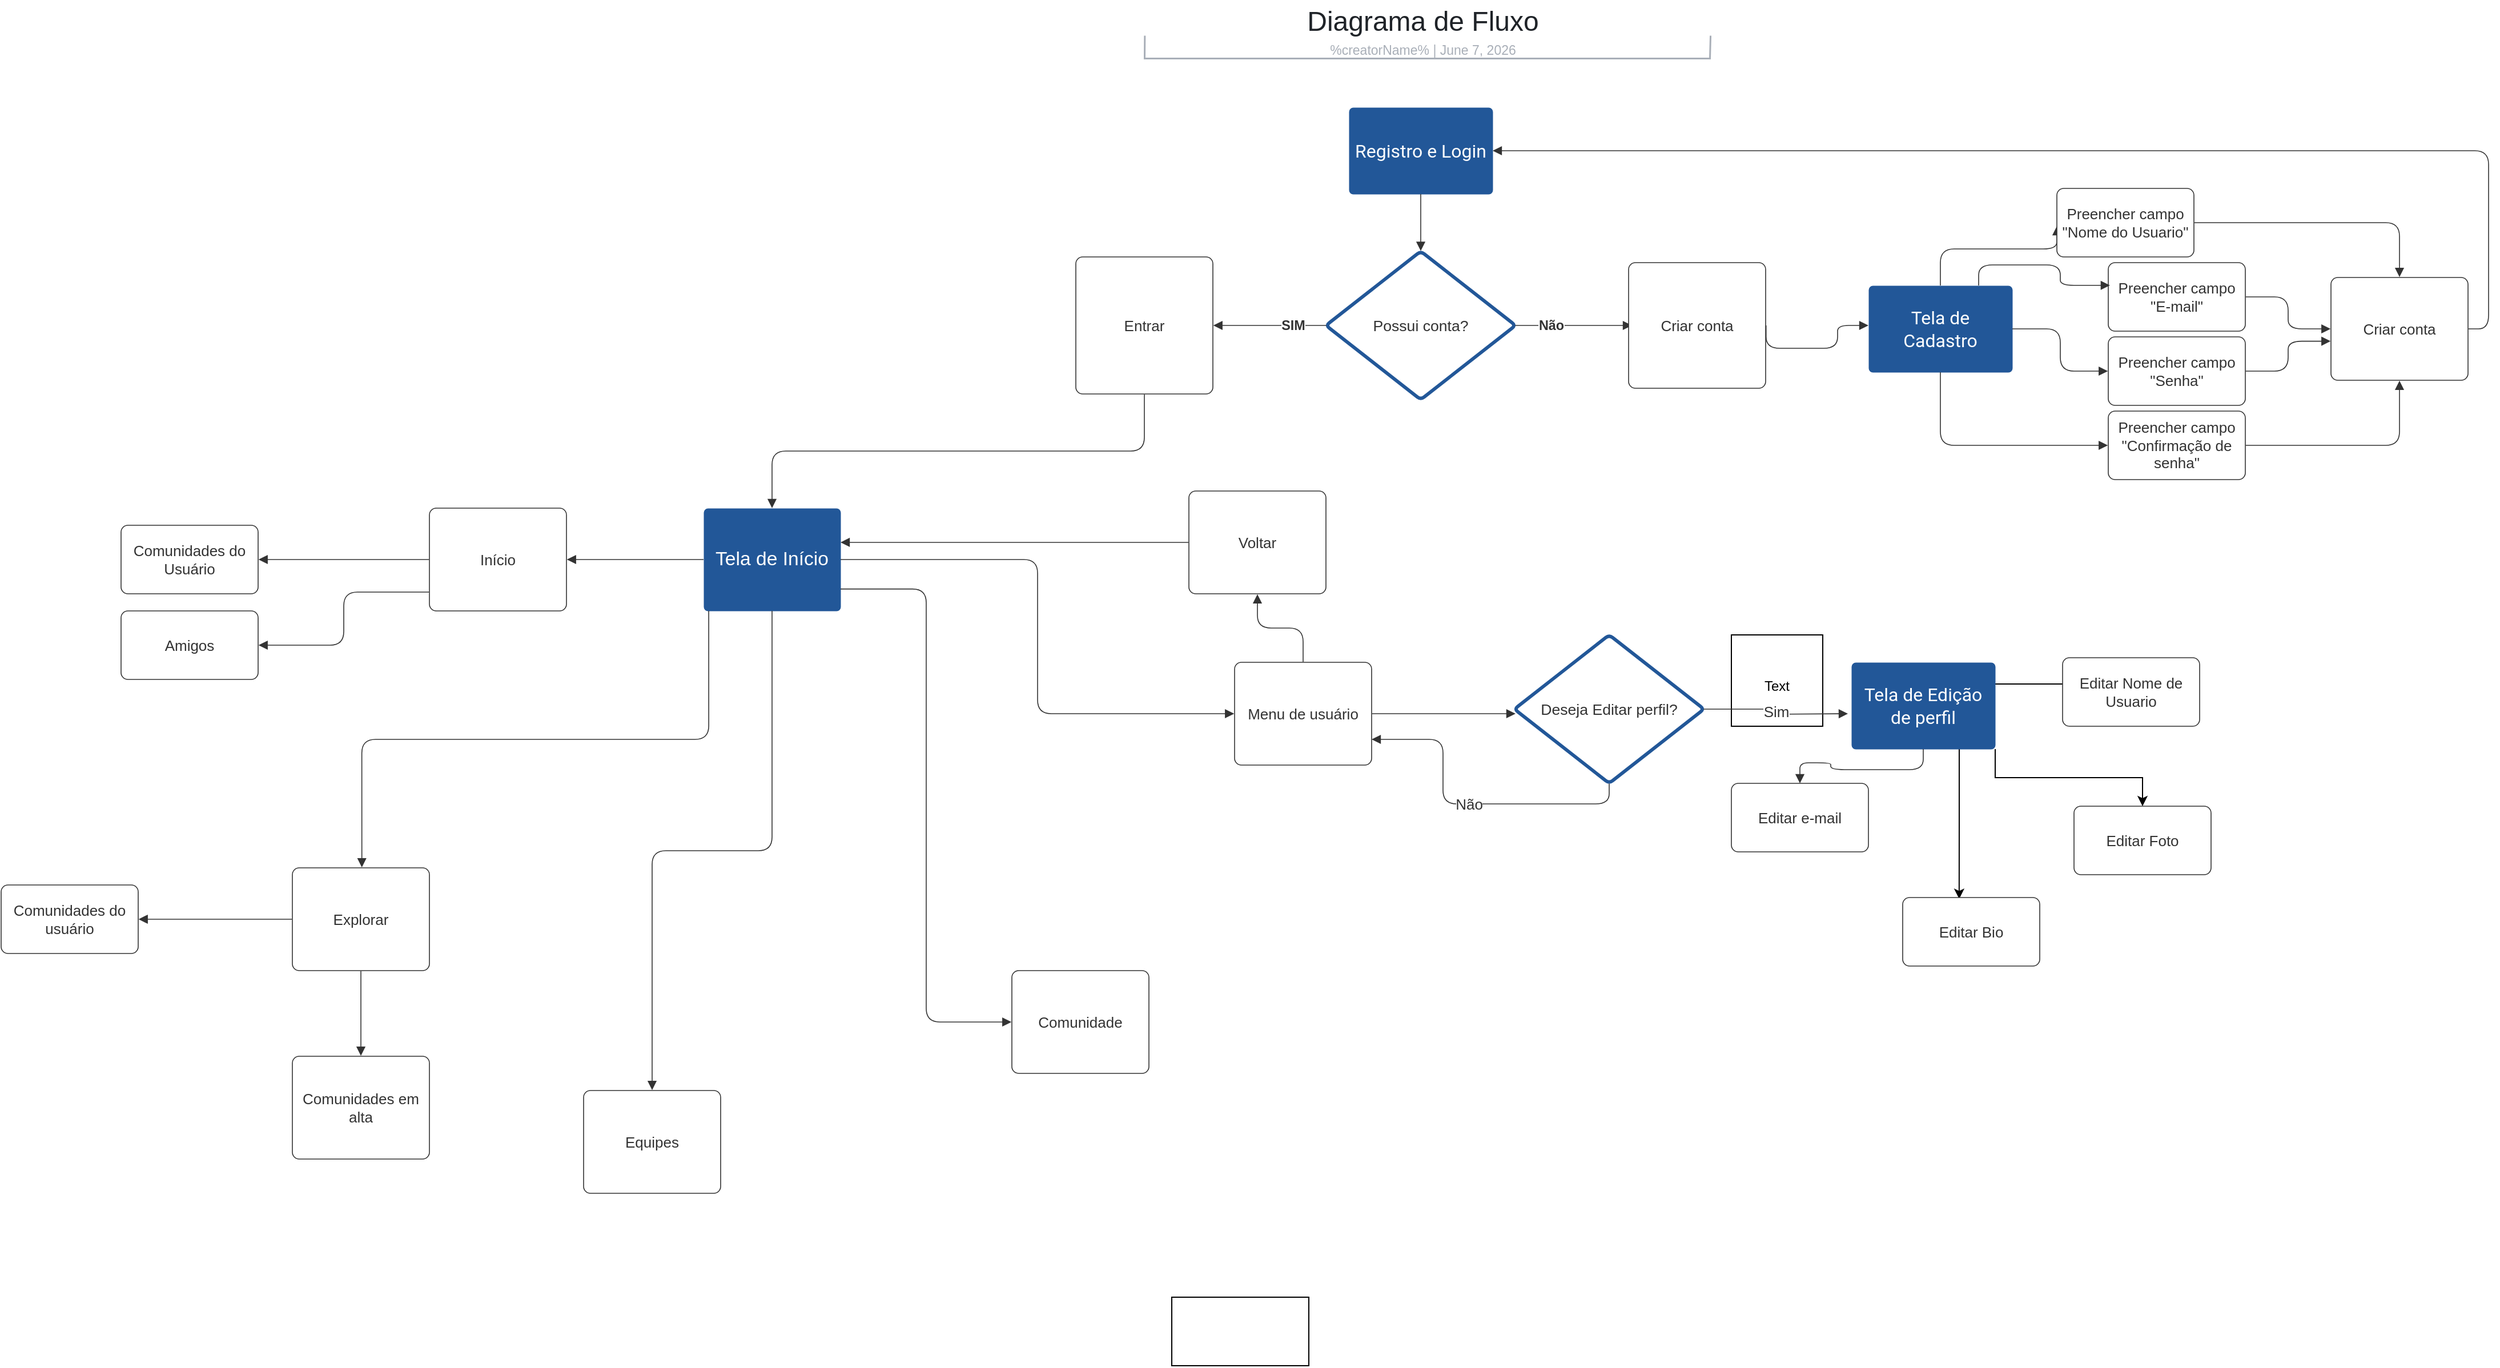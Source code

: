 <mxfile version="21.7.2" type="github">
  <diagram name="Page-1" id="c7558073-3199-34d8-9f00-42111426c3f3">
    <mxGraphModel dx="2137" dy="1840" grid="1" gridSize="10" guides="1" tooltips="1" connect="1" arrows="1" fold="1" page="1" pageScale="1" pageWidth="826" pageHeight="1169" background="none" math="0" shadow="0">
      <root>
        <mxCell id="0" />
        <mxCell id="1" parent="0" />
        <mxCell id="3Wjk-fDmCc6oDtQmEqUI-96" value="" style="rounded=0;whiteSpace=wrap;html=1;" vertex="1" parent="1">
          <mxGeometry x="350" y="370" width="120" height="60" as="geometry" />
        </mxCell>
        <mxCell id="3Wjk-fDmCc6oDtQmEqUI-230" value="Editar Foto" style="html=1;overflow=block;blockSpacing=1;whiteSpace=wrap;fontSize=13;fontColor=#333333;align=center;spacing=3.8;strokeColor=#333333;strokeOpacity=100;fillOpacity=100;rounded=1;absoluteArcSize=1;arcSize=12;fillColor=#ffffff;strokeWidth=0.8;lucidId=lhVsCsnP8iEd;" vertex="1" parent="1">
          <mxGeometry x="1140" y="-60" width="120" height="60" as="geometry" />
        </mxCell>
        <mxCell id="3Wjk-fDmCc6oDtQmEqUI-233" style="edgeStyle=orthogonalEdgeStyle;rounded=0;orthogonalLoop=1;jettySize=auto;html=1;exitX=1;exitY=1;exitDx=0;exitDy=0;" edge="1" parent="1" source="3Wjk-fDmCc6oDtQmEqUI-210" target="3Wjk-fDmCc6oDtQmEqUI-230">
          <mxGeometry relative="1" as="geometry" />
        </mxCell>
        <mxCell id="3Wjk-fDmCc6oDtQmEqUI-243" value="" style="whiteSpace=wrap;html=1;aspect=fixed;" vertex="1" parent="1">
          <mxGeometry x="840" y="-210" width="80" height="80" as="geometry" />
        </mxCell>
        <mxCell id="3Wjk-fDmCc6oDtQmEqUI-244" value="Text" style="text;html=1;strokeColor=none;fillColor=none;align=center;verticalAlign=middle;whiteSpace=wrap;rounded=0;" vertex="1" parent="1">
          <mxGeometry x="850" y="-180" width="60" height="30" as="geometry" />
        </mxCell>
        <mxCell id="3Wjk-fDmCc6oDtQmEqUI-164" parent="0" />
        <mxCell id="3Wjk-fDmCc6oDtQmEqUI-165" value="Registro e Login" style="html=1;overflow=block;blockSpacing=1;whiteSpace=wrap;fontSize=16;fontFamily=Roboto;fontColor=#ffffff;spacing=3.8;strokeOpacity=0;fillOpacity=100;rounded=1;absoluteArcSize=1;arcSize=7.5;fillColor=#225798;strokeWidth=1.5;lucidId=lhVskbUOv.jn;" vertex="1" parent="3Wjk-fDmCc6oDtQmEqUI-164">
          <mxGeometry x="505" y="-672" width="126" height="76" as="geometry" />
        </mxCell>
        <mxCell id="3Wjk-fDmCc6oDtQmEqUI-166" value="" style="html=1;jettySize=18;whiteSpace=wrap;fontSize=13;fontFamily=Helvetica;strokeColor=#333333;strokeOpacity=100;strokeWidth=0.8;rounded=1;arcSize=10;edgeStyle=orthogonalEdgeStyle;startArrow=none;endArrow=block;endFill=1;exitX=0.5;exitY=1;exitPerimeter=0;entryX=0.5;entryY=-0.002;entryPerimeter=0;lucidId=lhVszSRu.Gey;" edge="1" parent="3Wjk-fDmCc6oDtQmEqUI-164" source="3Wjk-fDmCc6oDtQmEqUI-165" target="3Wjk-fDmCc6oDtQmEqUI-167">
          <mxGeometry width="100" height="100" relative="1" as="geometry">
            <Array as="points" />
          </mxGeometry>
        </mxCell>
        <mxCell id="3Wjk-fDmCc6oDtQmEqUI-167" value="Possui conta?" style="html=1;overflow=block;blockSpacing=1;whiteSpace=wrap;rhombus;fontSize=13.3;fontFamily=Helvetica;fontColor=#333333;spacing=3.3;strokeColor=#225798;strokeOpacity=100;rounded=1;absoluteArcSize=1;arcSize=7.5;strokeWidth=3;lucidId=lhVs5sLIw-GN;" vertex="1" parent="3Wjk-fDmCc6oDtQmEqUI-164">
          <mxGeometry x="485" y="-546" width="166" height="130" as="geometry" />
        </mxCell>
        <mxCell id="3Wjk-fDmCc6oDtQmEqUI-168" value="" style="html=1;jettySize=18;whiteSpace=wrap;fontSize=11.7;fontFamily=Helvetica;fontColor=#333333;fontStyle=1;strokeColor=#333333;strokeOpacity=100;strokeWidth=0.8;rounded=1;arcSize=10;edgeStyle=orthogonalEdgeStyle;startArrow=none;endArrow=block;endFill=1;exitX=0.998;exitY=0.5;exitPerimeter=0;lucidId=lhVsqaOpAonb;" edge="1" parent="3Wjk-fDmCc6oDtQmEqUI-164" source="3Wjk-fDmCc6oDtQmEqUI-167">
          <mxGeometry width="100" height="100" relative="1" as="geometry">
            <Array as="points" />
            <mxPoint x="753" y="-481" as="targetPoint" />
          </mxGeometry>
        </mxCell>
        <mxCell id="3Wjk-fDmCc6oDtQmEqUI-169" value="Não" style="text;html=1;resizable=0;labelBackgroundColor=default;align=center;verticalAlign=middle;fontStyle=1;fontColor=#333333;fontSize=11.7;" vertex="1" parent="3Wjk-fDmCc6oDtQmEqUI-168">
          <mxGeometry x="-0.39" relative="1" as="geometry" />
        </mxCell>
        <mxCell id="3Wjk-fDmCc6oDtQmEqUI-170" value="" style="group;dropTarget=0;pointerEvents=0;" vertex="1" parent="3Wjk-fDmCc6oDtQmEqUI-164">
          <mxGeometry x="250" y="-765" width="640" height="45" as="geometry" />
        </mxCell>
        <mxCell id="3Wjk-fDmCc6oDtQmEqUI-171" value="Diagrama de Fluxo" style="points=[[0.119,0.967,0],[0.893,0.967,0]];html=1;overflow=block;blockSpacing=1;whiteSpace=wrap;fontSize=24;fontColor=#1f2328;spacing=3;strokeOpacity=0;fillOpacity=0;rounded=1;absoluteArcSize=1;arcSize=12;fillColor=#ffffff;strokeWidth=1.5;lucidId=lhVseHuxbpMi;" vertex="1" parent="3Wjk-fDmCc6oDtQmEqUI-170">
          <mxGeometry width="640" height="31" as="geometry" />
        </mxCell>
        <UserObject label="%creatorName%  |  %date{mmmm d, yyyy}%" placeholders="1" id="3Wjk-fDmCc6oDtQmEqUI-172">
          <mxCell style="html=1;overflow=block;blockSpacing=1;whiteSpace=wrap;fontSize=11.5;fontColor=#a9afb8;align=center;spacingLeft=7;spacingRight=7;spacingTop=2;spacing=3;strokeOpacity=0;fillOpacity=0;rounded=1;absoluteArcSize=1;arcSize=12;fillColor=#ffffff;strokeWidth=1.5;lucidId=lhVslIsHtGjw;" vertex="1" parent="3Wjk-fDmCc6oDtQmEqUI-170">
            <mxGeometry y="31" width="640" height="14" as="geometry" />
          </mxCell>
        </UserObject>
        <mxCell id="3Wjk-fDmCc6oDtQmEqUI-173" value="" style="html=1;jettySize=18;whiteSpace=wrap;fontSize=13;fontFamily=Helvetica;strokeColor=#a9afb8;strokeOpacity=100;strokeWidth=1.5;rounded=0;startArrow=none;endArrow=none;exitX=0.119;exitY=0.967;exitPerimeter=0;entryX=0.893;entryY=0.967;entryPerimeter=0;lucidId=lhVsgKftWeC9;" edge="1" parent="3Wjk-fDmCc6oDtQmEqUI-170" source="3Wjk-fDmCc6oDtQmEqUI-171" target="3Wjk-fDmCc6oDtQmEqUI-171">
          <mxGeometry width="100" height="100" relative="1" as="geometry">
            <Array as="points">
              <mxPoint x="76" y="50" generated="1" />
              <mxPoint x="571" y="50" generated="1" />
            </Array>
          </mxGeometry>
        </mxCell>
        <mxCell id="3Wjk-fDmCc6oDtQmEqUI-174" value="Criar conta" style="html=1;overflow=block;blockSpacing=1;whiteSpace=wrap;fontSize=13;fontColor=#333333;align=center;spacing=3.8;strokeColor=#333333;strokeOpacity=100;fillOpacity=100;rounded=1;absoluteArcSize=1;arcSize=12;fillColor=#ffffff;strokeWidth=0.8;lucidId=lhVsvjKZMEy-;" vertex="1" parent="3Wjk-fDmCc6oDtQmEqUI-164">
          <mxGeometry x="750" y="-536" width="120" height="110" as="geometry" />
        </mxCell>
        <mxCell id="3Wjk-fDmCc6oDtQmEqUI-175" value="" style="html=1;jettySize=18;whiteSpace=wrap;fontSize=11.7;fontFamily=Helvetica;fontColor=#333333;fontStyle=1;strokeColor=#333333;strokeOpacity=100;strokeWidth=0.8;rounded=1;arcSize=10;edgeStyle=orthogonalEdgeStyle;startArrow=none;endArrow=block;endFill=1;exitX=0.002;exitY=0.5;exitPerimeter=0;entryX=1.003;entryY=0.5;entryPerimeter=0;lucidId=lhVsF-__3fvB;" edge="1" parent="3Wjk-fDmCc6oDtQmEqUI-164" source="3Wjk-fDmCc6oDtQmEqUI-167" target="3Wjk-fDmCc6oDtQmEqUI-178">
          <mxGeometry width="100" height="100" relative="1" as="geometry">
            <Array as="points" />
          </mxGeometry>
        </mxCell>
        <mxCell id="3Wjk-fDmCc6oDtQmEqUI-176" value="SIM" style="text;html=1;resizable=0;labelBackgroundColor=default;align=center;verticalAlign=middle;fontStyle=1;fontColor=#333333;fontSize=11.7;" vertex="1" parent="3Wjk-fDmCc6oDtQmEqUI-175">
          <mxGeometry x="-0.39" relative="1" as="geometry" />
        </mxCell>
        <mxCell id="3Wjk-fDmCc6oDtQmEqUI-177" value="" style="html=1;jettySize=18;whiteSpace=wrap;fontSize=13;strokeColor=#333333;strokeOpacity=100;strokeWidth=0.8;rounded=1;arcSize=24;edgeStyle=orthogonalEdgeStyle;startArrow=none;endArrow=block;endFill=1;exitX=1.003;exitY=0.5;exitPerimeter=0;lucidId=lhVsKev2aLRu;" edge="1" parent="3Wjk-fDmCc6oDtQmEqUI-164" source="3Wjk-fDmCc6oDtQmEqUI-174">
          <mxGeometry width="100" height="100" relative="1" as="geometry">
            <Array as="points">
              <mxPoint x="933" y="-461" />
            </Array>
            <mxPoint x="960" y="-481" as="targetPoint" />
          </mxGeometry>
        </mxCell>
        <mxCell id="3Wjk-fDmCc6oDtQmEqUI-178" value="Entrar" style="html=1;overflow=block;blockSpacing=1;whiteSpace=wrap;fontSize=13;fontColor=#333333;align=center;spacing=3.8;strokeColor=#333333;strokeOpacity=100;fillOpacity=100;rounded=1;absoluteArcSize=1;arcSize=12;fillColor=#ffffff;strokeWidth=0.8;lucidId=lhVs7e0edb6b;" vertex="1" parent="3Wjk-fDmCc6oDtQmEqUI-164">
          <mxGeometry x="266" y="-541" width="120" height="120" as="geometry" />
        </mxCell>
        <mxCell id="3Wjk-fDmCc6oDtQmEqUI-179" value="Tela de Cadastro" style="html=1;overflow=block;blockSpacing=1;whiteSpace=wrap;fontSize=16;fontFamily=Roboto;fontColor=#ffffff;spacing=3.8;strokeOpacity=0;fillOpacity=100;rounded=1;absoluteArcSize=1;arcSize=7.5;fillColor=#225798;strokeWidth=1.5;lucidId=lhVsZ6cl~b5Y;" vertex="1" parent="3Wjk-fDmCc6oDtQmEqUI-164">
          <mxGeometry x="960" y="-516" width="126" height="76" as="geometry" />
        </mxCell>
        <mxCell id="3Wjk-fDmCc6oDtQmEqUI-180" value="" style="html=1;jettySize=18;whiteSpace=wrap;fontSize=13;strokeColor=#333333;strokeOpacity=100;strokeWidth=0.8;rounded=1;arcSize=24;edgeStyle=orthogonalEdgeStyle;startArrow=none;endArrow=block;endFill=1;exitX=0.5;exitY=0;exitPerimeter=0;lucidId=lhVsbVK9f2hA;" edge="1" parent="3Wjk-fDmCc6oDtQmEqUI-164" source="3Wjk-fDmCc6oDtQmEqUI-179">
          <mxGeometry width="100" height="100" relative="1" as="geometry">
            <Array as="points">
              <mxPoint x="1023" y="-548" />
            </Array>
            <mxPoint x="1125" y="-568" as="targetPoint" />
          </mxGeometry>
        </mxCell>
        <mxCell id="3Wjk-fDmCc6oDtQmEqUI-181" value="Preencher campo &quot;Nome do Usuario&quot;" style="html=1;overflow=block;blockSpacing=1;whiteSpace=wrap;fontSize=13;fontColor=#333333;align=center;spacing=3.8;strokeColor=#333333;strokeOpacity=100;fillOpacity=100;rounded=1;absoluteArcSize=1;arcSize=12;fillColor=#ffffff;strokeWidth=0.8;lucidId=lhVs6M0drsTN;" vertex="1" parent="3Wjk-fDmCc6oDtQmEqUI-164">
          <mxGeometry x="1125" y="-601" width="120" height="60" as="geometry" />
        </mxCell>
        <mxCell id="3Wjk-fDmCc6oDtQmEqUI-182" value="Preencher campo &quot;E-mail&quot;" style="html=1;overflow=block;blockSpacing=1;whiteSpace=wrap;fontSize=13;fontColor=#333333;align=center;spacing=3.8;strokeColor=#333333;strokeOpacity=100;fillOpacity=100;rounded=1;absoluteArcSize=1;arcSize=12;fillColor=#ffffff;strokeWidth=0.8;lucidId=lhVs6dN3CAUG;" vertex="1" parent="3Wjk-fDmCc6oDtQmEqUI-164">
          <mxGeometry x="1170" y="-536" width="120" height="60" as="geometry" />
        </mxCell>
        <mxCell id="3Wjk-fDmCc6oDtQmEqUI-183" value="Preencher campo &quot;Senha&quot;" style="html=1;overflow=block;blockSpacing=1;whiteSpace=wrap;fontSize=13;fontColor=#333333;align=center;spacing=3.8;strokeColor=#333333;strokeOpacity=100;fillOpacity=100;rounded=1;absoluteArcSize=1;arcSize=12;fillColor=#ffffff;strokeWidth=0.8;lucidId=lhVsRXJX-xjN;" vertex="1" parent="3Wjk-fDmCc6oDtQmEqUI-164">
          <mxGeometry x="1170" y="-471" width="120" height="60" as="geometry" />
        </mxCell>
        <mxCell id="3Wjk-fDmCc6oDtQmEqUI-184" value="Preencher campo &quot;Confirmação de senha&quot;" style="html=1;overflow=block;blockSpacing=1;whiteSpace=wrap;fontSize=13;fontColor=#333333;align=center;spacing=3.8;strokeColor=#333333;strokeOpacity=100;fillOpacity=100;rounded=1;absoluteArcSize=1;arcSize=12;fillColor=#ffffff;strokeWidth=0.8;lucidId=lhVsYpvKnJyb;" vertex="1" parent="3Wjk-fDmCc6oDtQmEqUI-164">
          <mxGeometry x="1170" y="-406" width="120" height="60" as="geometry" />
        </mxCell>
        <mxCell id="3Wjk-fDmCc6oDtQmEqUI-185" value="" style="html=1;jettySize=18;whiteSpace=wrap;fontSize=13;strokeColor=#333333;strokeOpacity=100;strokeWidth=0.8;rounded=1;arcSize=24;edgeStyle=orthogonalEdgeStyle;startArrow=none;endArrow=block;endFill=1;exitX=0.766;exitY=0;exitPerimeter=0;entryX=0.012;entryY=0.331;entryPerimeter=0;lucidId=lhVs7MBsNG3f;" edge="1" parent="3Wjk-fDmCc6oDtQmEqUI-164" source="3Wjk-fDmCc6oDtQmEqUI-179" target="3Wjk-fDmCc6oDtQmEqUI-182">
          <mxGeometry width="100" height="100" relative="1" as="geometry">
            <Array as="points" />
          </mxGeometry>
        </mxCell>
        <mxCell id="3Wjk-fDmCc6oDtQmEqUI-186" value="" style="html=1;jettySize=18;whiteSpace=wrap;fontSize=13;strokeColor=#333333;strokeOpacity=100;strokeWidth=0.8;rounded=1;arcSize=24;edgeStyle=orthogonalEdgeStyle;startArrow=none;endArrow=block;endFill=1;exitX=1;exitY=0.5;exitPerimeter=0;entryX=-0.003;entryY=0.5;entryPerimeter=0;lucidId=lhVsV~.nVZvY;" edge="1" parent="3Wjk-fDmCc6oDtQmEqUI-164" source="3Wjk-fDmCc6oDtQmEqUI-179" target="3Wjk-fDmCc6oDtQmEqUI-183">
          <mxGeometry width="100" height="100" relative="1" as="geometry">
            <Array as="points" />
          </mxGeometry>
        </mxCell>
        <mxCell id="3Wjk-fDmCc6oDtQmEqUI-187" value="" style="html=1;jettySize=18;whiteSpace=wrap;fontSize=13;strokeColor=#333333;strokeOpacity=100;strokeWidth=0.8;rounded=1;arcSize=24;edgeStyle=orthogonalEdgeStyle;startArrow=none;endArrow=block;endFill=1;exitX=0.5;exitY=1;exitPerimeter=0;entryX=-0.003;entryY=0.5;entryPerimeter=0;lucidId=lhVstLg..9ma;" edge="1" parent="3Wjk-fDmCc6oDtQmEqUI-164" source="3Wjk-fDmCc6oDtQmEqUI-179" target="3Wjk-fDmCc6oDtQmEqUI-184">
          <mxGeometry width="100" height="100" relative="1" as="geometry">
            <Array as="points" />
          </mxGeometry>
        </mxCell>
        <mxCell id="3Wjk-fDmCc6oDtQmEqUI-188" value="Tela de Início" style="html=1;overflow=block;blockSpacing=1;whiteSpace=wrap;fontSize=16.8;fontColor=#ffffff;align=center;spacing=9;strokeOpacity=0;fillOpacity=100;rounded=1;absoluteArcSize=1;arcSize=7.5;fillColor=#225798;strokeWidth=1.5;lucidId=lhVshHyxgs-~;" vertex="1" parent="3Wjk-fDmCc6oDtQmEqUI-164">
          <mxGeometry x="-60" y="-321" width="120" height="90" as="geometry" />
        </mxCell>
        <mxCell id="3Wjk-fDmCc6oDtQmEqUI-189" value="" style="html=1;jettySize=18;whiteSpace=wrap;fontSize=13;strokeColor=#333333;strokeOpacity=100;strokeWidth=0.8;rounded=1;arcSize=24;edgeStyle=orthogonalEdgeStyle;startArrow=none;endArrow=block;endFill=1;exitX=0.5;exitY=1.003;exitPerimeter=0;entryX=0.5;entryY=0;entryPerimeter=0;lucidId=lhVsAZ7nBmhS;" edge="1" parent="3Wjk-fDmCc6oDtQmEqUI-164" source="3Wjk-fDmCc6oDtQmEqUI-178" target="3Wjk-fDmCc6oDtQmEqUI-188">
          <mxGeometry width="100" height="100" relative="1" as="geometry">
            <Array as="points" />
          </mxGeometry>
        </mxCell>
        <mxCell id="3Wjk-fDmCc6oDtQmEqUI-190" value="Criar conta" style="html=1;overflow=block;blockSpacing=1;whiteSpace=wrap;fontSize=13;fontColor=#333333;align=center;spacing=9;strokeColor=#333333;strokeOpacity=100;fillOpacity=100;rounded=1;absoluteArcSize=1;arcSize=12;fillColor=#ffffff;strokeWidth=0.8;lucidId=lhVsTT0HezWT;" vertex="1" parent="3Wjk-fDmCc6oDtQmEqUI-164">
          <mxGeometry x="1365" y="-523" width="120" height="90" as="geometry" />
        </mxCell>
        <mxCell id="3Wjk-fDmCc6oDtQmEqUI-191" value="" style="html=1;jettySize=18;whiteSpace=wrap;fontSize=13;strokeColor=#333333;strokeOpacity=100;strokeWidth=0.8;rounded=1;arcSize=24;edgeStyle=orthogonalEdgeStyle;startArrow=none;endArrow=block;endFill=1;exitX=1.003;exitY=0.5;exitPerimeter=0;entryX=-0.003;entryY=0.62;entryPerimeter=0;lucidId=lhVs48aqa.Xj;" edge="1" parent="3Wjk-fDmCc6oDtQmEqUI-164" source="3Wjk-fDmCc6oDtQmEqUI-183" target="3Wjk-fDmCc6oDtQmEqUI-190">
          <mxGeometry width="100" height="100" relative="1" as="geometry">
            <Array as="points" />
          </mxGeometry>
        </mxCell>
        <mxCell id="3Wjk-fDmCc6oDtQmEqUI-192" value="" style="html=1;jettySize=18;whiteSpace=wrap;fontSize=13;strokeColor=#333333;strokeOpacity=100;strokeWidth=0.8;rounded=1;arcSize=24;edgeStyle=orthogonalEdgeStyle;startArrow=none;endArrow=block;endFill=1;exitX=1.003;exitY=0.5;exitPerimeter=0;entryX=-0.003;entryY=0.5;entryPerimeter=0;lucidId=lhVsWy1tATNf;" edge="1" parent="3Wjk-fDmCc6oDtQmEqUI-164" source="3Wjk-fDmCc6oDtQmEqUI-182" target="3Wjk-fDmCc6oDtQmEqUI-190">
          <mxGeometry width="100" height="100" relative="1" as="geometry">
            <Array as="points" />
          </mxGeometry>
        </mxCell>
        <mxCell id="3Wjk-fDmCc6oDtQmEqUI-193" value="" style="html=1;jettySize=18;whiteSpace=wrap;fontSize=13;strokeColor=#333333;strokeOpacity=100;strokeWidth=0.8;rounded=1;arcSize=24;edgeStyle=orthogonalEdgeStyle;startArrow=none;endArrow=block;endFill=1;exitX=1.003;exitY=0.5;exitPerimeter=0;entryX=0.5;entryY=-0.004;entryPerimeter=0;lucidId=lhVszW6in.kM;" edge="1" parent="3Wjk-fDmCc6oDtQmEqUI-164" source="3Wjk-fDmCc6oDtQmEqUI-181" target="3Wjk-fDmCc6oDtQmEqUI-190">
          <mxGeometry width="100" height="100" relative="1" as="geometry">
            <Array as="points" />
          </mxGeometry>
        </mxCell>
        <mxCell id="3Wjk-fDmCc6oDtQmEqUI-194" value="" style="html=1;jettySize=18;whiteSpace=wrap;fontSize=13;strokeColor=#333333;strokeOpacity=100;strokeWidth=0.8;rounded=1;arcSize=24;edgeStyle=orthogonalEdgeStyle;startArrow=none;endArrow=block;endFill=1;exitX=1.003;exitY=0.5;exitPerimeter=0;entryX=0.5;entryY=1.004;entryPerimeter=0;lucidId=lhVsxioGyP6I;" edge="1" parent="3Wjk-fDmCc6oDtQmEqUI-164" source="3Wjk-fDmCc6oDtQmEqUI-184" target="3Wjk-fDmCc6oDtQmEqUI-190">
          <mxGeometry width="100" height="100" relative="1" as="geometry">
            <Array as="points" />
          </mxGeometry>
        </mxCell>
        <mxCell id="3Wjk-fDmCc6oDtQmEqUI-195" value="" style="html=1;jettySize=18;whiteSpace=wrap;fontSize=13;strokeColor=#333333;strokeOpacity=100;strokeWidth=0.8;rounded=1;arcSize=24;edgeStyle=orthogonalEdgeStyle;startArrow=none;endArrow=block;endFill=1;exitX=1.003;exitY=0.5;exitPerimeter=0;entryX=1;entryY=0.5;entryPerimeter=0;lucidId=lhVseHm37rw3;" edge="1" parent="3Wjk-fDmCc6oDtQmEqUI-164" source="3Wjk-fDmCc6oDtQmEqUI-190" target="3Wjk-fDmCc6oDtQmEqUI-165">
          <mxGeometry width="100" height="100" relative="1" as="geometry">
            <Array as="points" />
          </mxGeometry>
        </mxCell>
        <mxCell id="3Wjk-fDmCc6oDtQmEqUI-196" value="Explorar" style="html=1;overflow=block;blockSpacing=1;whiteSpace=wrap;fontSize=13;fontColor=#333333;align=center;spacing=9;strokeColor=#333333;strokeOpacity=100;fillOpacity=100;rounded=1;absoluteArcSize=1;arcSize=12;fillColor=#ffffff;strokeWidth=0.8;lucidId=lhVsJAJr_TWt;" vertex="1" parent="3Wjk-fDmCc6oDtQmEqUI-164">
          <mxGeometry x="-420" y="-6" width="120" height="90" as="geometry" />
        </mxCell>
        <mxCell id="3Wjk-fDmCc6oDtQmEqUI-197" value="" style="html=1;jettySize=18;whiteSpace=wrap;fontSize=13;strokeColor=#333333;strokeOpacity=100;strokeWidth=0.8;rounded=1;arcSize=24;edgeStyle=orthogonalEdgeStyle;startArrow=none;endArrow=block;endFill=1;exitX=0.038;exitY=1;exitPerimeter=0;entryX=0.507;entryY=-0.004;entryPerimeter=0;lucidId=lhVsPcK7eQrH;" edge="1" parent="3Wjk-fDmCc6oDtQmEqUI-164" source="3Wjk-fDmCc6oDtQmEqUI-188" target="3Wjk-fDmCc6oDtQmEqUI-196">
          <mxGeometry width="100" height="100" relative="1" as="geometry">
            <Array as="points" />
          </mxGeometry>
        </mxCell>
        <mxCell id="3Wjk-fDmCc6oDtQmEqUI-198" value="" style="html=1;jettySize=18;whiteSpace=wrap;fontSize=13;strokeColor=#333333;strokeOpacity=100;strokeWidth=0.8;rounded=1;arcSize=24;edgeStyle=orthogonalEdgeStyle;startArrow=none;endArrow=block;endFill=1;exitX=0;exitY=0.5;exitPerimeter=0;entryX=1.003;entryY=0.5;entryPerimeter=0;lucidId=lhVskte.XFAw;" edge="1" parent="3Wjk-fDmCc6oDtQmEqUI-164" source="3Wjk-fDmCc6oDtQmEqUI-188" target="3Wjk-fDmCc6oDtQmEqUI-199">
          <mxGeometry width="100" height="100" relative="1" as="geometry">
            <Array as="points" />
          </mxGeometry>
        </mxCell>
        <mxCell id="3Wjk-fDmCc6oDtQmEqUI-199" value="Início" style="html=1;overflow=block;blockSpacing=1;whiteSpace=wrap;fontSize=13;fontColor=#333333;align=center;spacing=9;strokeColor=#333333;strokeOpacity=100;fillOpacity=100;rounded=1;absoluteArcSize=1;arcSize=12;fillColor=#ffffff;strokeWidth=0.8;lucidId=lhVsYtG~QOXb;" vertex="1" parent="3Wjk-fDmCc6oDtQmEqUI-164">
          <mxGeometry x="-300" y="-321" width="120" height="90" as="geometry" />
        </mxCell>
        <mxCell id="3Wjk-fDmCc6oDtQmEqUI-200" value="" style="html=1;jettySize=18;whiteSpace=wrap;fontSize=13;strokeColor=#333333;strokeOpacity=100;strokeWidth=0.8;rounded=1;arcSize=24;edgeStyle=orthogonalEdgeStyle;startArrow=none;endArrow=block;endFill=1;exitX=1;exitY=0.787;exitPerimeter=0;entryX=-0.003;entryY=0.5;entryPerimeter=0;lucidId=lhVsemK7QxlT;" edge="1" parent="3Wjk-fDmCc6oDtQmEqUI-164" source="3Wjk-fDmCc6oDtQmEqUI-188" target="3Wjk-fDmCc6oDtQmEqUI-201">
          <mxGeometry width="100" height="100" relative="1" as="geometry">
            <Array as="points" />
          </mxGeometry>
        </mxCell>
        <mxCell id="3Wjk-fDmCc6oDtQmEqUI-201" value="Comunidade" style="html=1;overflow=block;blockSpacing=1;whiteSpace=wrap;fontSize=13;fontColor=#333333;align=center;spacing=9;strokeColor=#333333;strokeOpacity=100;fillOpacity=100;rounded=1;absoluteArcSize=1;arcSize=12;fillColor=#ffffff;strokeWidth=0.8;lucidId=lhVshHCBFL9k;" vertex="1" parent="3Wjk-fDmCc6oDtQmEqUI-164">
          <mxGeometry x="210" y="84" width="120" height="90" as="geometry" />
        </mxCell>
        <mxCell id="3Wjk-fDmCc6oDtQmEqUI-202" value="" style="html=1;jettySize=18;whiteSpace=wrap;fontSize=13;strokeColor=#333333;strokeOpacity=100;strokeWidth=0.8;rounded=1;arcSize=24;edgeStyle=orthogonalEdgeStyle;startArrow=none;endArrow=block;endFill=1;exitX=0.5;exitY=1;exitPerimeter=0;entryX=0.5;entryY=-0.004;entryPerimeter=0;lucidId=lhVsFWsF03z7;" edge="1" parent="3Wjk-fDmCc6oDtQmEqUI-164" source="3Wjk-fDmCc6oDtQmEqUI-188" target="3Wjk-fDmCc6oDtQmEqUI-203">
          <mxGeometry width="100" height="100" relative="1" as="geometry">
            <Array as="points" />
          </mxGeometry>
        </mxCell>
        <mxCell id="3Wjk-fDmCc6oDtQmEqUI-203" value="Equipes" style="html=1;overflow=block;blockSpacing=1;whiteSpace=wrap;fontSize=13;fontColor=#333333;align=center;spacing=9;strokeColor=#333333;strokeOpacity=100;fillOpacity=100;rounded=1;absoluteArcSize=1;arcSize=12;fillColor=#ffffff;strokeWidth=0.8;lucidId=lhVsd5-BGD2T;" vertex="1" parent="3Wjk-fDmCc6oDtQmEqUI-164">
          <mxGeometry x="-165" y="189" width="120" height="90" as="geometry" />
        </mxCell>
        <mxCell id="3Wjk-fDmCc6oDtQmEqUI-204" value="Menu de usuário" style="html=1;overflow=block;blockSpacing=1;whiteSpace=wrap;fontSize=13;fontColor=#333333;align=center;spacing=9;strokeColor=#333333;strokeOpacity=100;fillOpacity=100;rounded=1;absoluteArcSize=1;arcSize=12;fillColor=#ffffff;strokeWidth=0.8;lucidId=lhVsZ8sPONDj;" vertex="1" parent="3Wjk-fDmCc6oDtQmEqUI-164">
          <mxGeometry x="405" y="-186" width="120" height="90" as="geometry" />
        </mxCell>
        <mxCell id="3Wjk-fDmCc6oDtQmEqUI-205" value="" style="html=1;jettySize=18;whiteSpace=wrap;fontSize=13;strokeColor=#333333;strokeOpacity=100;strokeWidth=0.8;rounded=1;arcSize=24;edgeStyle=orthogonalEdgeStyle;startArrow=none;endArrow=block;endFill=1;exitX=1;exitY=0.5;exitPerimeter=0;entryX=-0.003;entryY=0.5;entryPerimeter=0;lucidId=lhVsUU9RRvc2;" edge="1" parent="3Wjk-fDmCc6oDtQmEqUI-164" source="3Wjk-fDmCc6oDtQmEqUI-188" target="3Wjk-fDmCc6oDtQmEqUI-204">
          <mxGeometry width="100" height="100" relative="1" as="geometry">
            <Array as="points" />
          </mxGeometry>
        </mxCell>
        <mxCell id="3Wjk-fDmCc6oDtQmEqUI-206" value="" style="html=1;jettySize=18;whiteSpace=wrap;fontSize=13;strokeColor=#333333;strokeOpacity=100;strokeWidth=0.8;rounded=1;arcSize=24;edgeStyle=orthogonalEdgeStyle;startArrow=none;endArrow=block;endFill=1;exitX=1.003;exitY=0.5;exitPerimeter=0;lucidId=lhVsQ0Hdg3uM;" edge="1" parent="3Wjk-fDmCc6oDtQmEqUI-164" source="3Wjk-fDmCc6oDtQmEqUI-204">
          <mxGeometry width="100" height="100" relative="1" as="geometry">
            <Array as="points" />
            <mxPoint x="651" y="-141" as="targetPoint" />
          </mxGeometry>
        </mxCell>
        <mxCell id="3Wjk-fDmCc6oDtQmEqUI-207" value="Deseja Editar perfil?" style="html=1;overflow=block;blockSpacing=1;whiteSpace=wrap;rhombus;fontSize=13.3;fontFamily=Helvetica;fontColor=#333333;spacing=3.3;strokeColor=#225798;strokeOpacity=100;rounded=1;absoluteArcSize=1;arcSize=7.5;strokeWidth=3;lucidId=lhVsae5pFT-N;" vertex="1" parent="3Wjk-fDmCc6oDtQmEqUI-164">
          <mxGeometry x="650" y="-210" width="166" height="130" as="geometry" />
        </mxCell>
        <mxCell id="3Wjk-fDmCc6oDtQmEqUI-208" value="" style="html=1;jettySize=18;whiteSpace=wrap;fontSize=13;fontColor=#333333;align=center;strokeColor=#333333;strokeOpacity=100;strokeWidth=0.8;rounded=1;arcSize=24;edgeStyle=orthogonalEdgeStyle;startArrow=none;endArrow=block;endFill=1;exitX=0.998;exitY=0.5;exitPerimeter=0;lucidId=lhVsdH3FKWFq;" edge="1" parent="3Wjk-fDmCc6oDtQmEqUI-164" source="3Wjk-fDmCc6oDtQmEqUI-207">
          <mxGeometry width="100" height="100" relative="1" as="geometry">
            <Array as="points" />
            <mxPoint x="942" y="-141" as="targetPoint" />
          </mxGeometry>
        </mxCell>
        <mxCell id="3Wjk-fDmCc6oDtQmEqUI-209" value="Sim" style="text;html=1;resizable=0;labelBackgroundColor=default;align=center;verticalAlign=middle;fontColor=#333333;fontSize=13;" vertex="1" parent="3Wjk-fDmCc6oDtQmEqUI-208">
          <mxGeometry relative="1" as="geometry" />
        </mxCell>
        <mxCell id="3Wjk-fDmCc6oDtQmEqUI-231" style="edgeStyle=orthogonalEdgeStyle;rounded=0;orthogonalLoop=1;jettySize=auto;html=1;exitX=1;exitY=0.25;exitDx=0;exitDy=0;" edge="1" parent="3Wjk-fDmCc6oDtQmEqUI-164" source="3Wjk-fDmCc6oDtQmEqUI-210">
          <mxGeometry relative="1" as="geometry">
            <mxPoint x="1140" y="-167" as="targetPoint" />
          </mxGeometry>
        </mxCell>
        <mxCell id="3Wjk-fDmCc6oDtQmEqUI-232" style="edgeStyle=orthogonalEdgeStyle;rounded=0;orthogonalLoop=1;jettySize=auto;html=1;exitX=0.75;exitY=1;exitDx=0;exitDy=0;entryX=0.412;entryY=0.02;entryDx=0;entryDy=0;entryPerimeter=0;" edge="1" parent="3Wjk-fDmCc6oDtQmEqUI-164" source="3Wjk-fDmCc6oDtQmEqUI-210" target="3Wjk-fDmCc6oDtQmEqUI-225">
          <mxGeometry relative="1" as="geometry" />
        </mxCell>
        <mxCell id="3Wjk-fDmCc6oDtQmEqUI-210" value="Tela de Edição de perfil" style="html=1;overflow=block;blockSpacing=1;whiteSpace=wrap;fontSize=16;fontFamily=Roboto;fontColor=#ffffff;spacing=3.8;strokeOpacity=0;fillOpacity=100;rounded=1;absoluteArcSize=1;arcSize=7.5;fillColor=#225798;strokeWidth=1.5;lucidId=lhVsntgSND~G;" vertex="1" parent="3Wjk-fDmCc6oDtQmEqUI-164">
          <mxGeometry x="945" y="-186" width="126" height="76" as="geometry" />
        </mxCell>
        <mxCell id="3Wjk-fDmCc6oDtQmEqUI-211" value="" style="html=1;jettySize=18;whiteSpace=wrap;fontSize=13;fontColor=#333333;align=center;strokeColor=#333333;strokeOpacity=100;strokeWidth=0.8;rounded=1;arcSize=24;edgeStyle=orthogonalEdgeStyle;startArrow=none;endArrow=block;endFill=1;exitX=0.5;exitY=1.002;exitPerimeter=0;entryX=1;entryY=0.75;lucidId=lhVsp6Rki~RF;entryDx=0;entryDy=0;" edge="1" parent="3Wjk-fDmCc6oDtQmEqUI-164" source="3Wjk-fDmCc6oDtQmEqUI-207" target="3Wjk-fDmCc6oDtQmEqUI-204">
          <mxGeometry width="100" height="100" relative="1" as="geometry">
            <Array as="points" />
          </mxGeometry>
        </mxCell>
        <mxCell id="3Wjk-fDmCc6oDtQmEqUI-212" value="Não" style="text;html=1;resizable=0;labelBackgroundColor=default;align=center;verticalAlign=middle;fontColor=#333333;fontSize=13;" vertex="1" parent="3Wjk-fDmCc6oDtQmEqUI-211">
          <mxGeometry relative="1" as="geometry" />
        </mxCell>
        <mxCell id="3Wjk-fDmCc6oDtQmEqUI-213" value="" style="html=1;jettySize=18;whiteSpace=wrap;fontSize=13;strokeColor=#333333;strokeOpacity=100;strokeWidth=0.8;rounded=1;arcSize=24;edgeStyle=orthogonalEdgeStyle;startArrow=none;endArrow=block;endFill=1;exitX=-0.003;exitY=0.5;exitPerimeter=0;entryX=1.003;entryY=0.5;entryPerimeter=0;lucidId=lhVsIXnfWUM5;" edge="1" parent="3Wjk-fDmCc6oDtQmEqUI-164" source="3Wjk-fDmCc6oDtQmEqUI-199" target="3Wjk-fDmCc6oDtQmEqUI-214">
          <mxGeometry width="100" height="100" relative="1" as="geometry">
            <Array as="points" />
          </mxGeometry>
        </mxCell>
        <mxCell id="3Wjk-fDmCc6oDtQmEqUI-214" value="Comunidades do Usuário" style="html=1;overflow=block;blockSpacing=1;whiteSpace=wrap;fontSize=13;fontColor=#333333;align=center;spacing=3.8;strokeColor=#333333;strokeOpacity=100;fillOpacity=100;rounded=1;absoluteArcSize=1;arcSize=12;fillColor=#ffffff;strokeWidth=0.8;lucidId=lhVsRngffVP4;" vertex="1" parent="3Wjk-fDmCc6oDtQmEqUI-164">
          <mxGeometry x="-570" y="-306" width="120" height="60" as="geometry" />
        </mxCell>
        <mxCell id="3Wjk-fDmCc6oDtQmEqUI-215" value="Voltar" style="html=1;overflow=block;blockSpacing=1;whiteSpace=wrap;fontSize=13;fontColor=#333333;align=center;spacing=9;strokeColor=#333333;strokeOpacity=100;fillOpacity=100;rounded=1;absoluteArcSize=1;arcSize=12;fillColor=#ffffff;strokeWidth=0.8;lucidId=lhVsi5qMU_Dx;" vertex="1" parent="3Wjk-fDmCc6oDtQmEqUI-164">
          <mxGeometry x="365" y="-336" width="120" height="90" as="geometry" />
        </mxCell>
        <mxCell id="3Wjk-fDmCc6oDtQmEqUI-216" value="" style="html=1;jettySize=18;whiteSpace=wrap;fontSize=13;strokeColor=#333333;strokeOpacity=100;strokeWidth=0.8;rounded=1;arcSize=24;edgeStyle=orthogonalEdgeStyle;startArrow=none;endArrow=block;endFill=1;exitX=-0.003;exitY=0.5;exitPerimeter=0;entryX=1;entryY=0.333;entryPerimeter=0;lucidId=lhVs91wirsRR;" edge="1" parent="3Wjk-fDmCc6oDtQmEqUI-164" source="3Wjk-fDmCc6oDtQmEqUI-215" target="3Wjk-fDmCc6oDtQmEqUI-188">
          <mxGeometry width="100" height="100" relative="1" as="geometry">
            <Array as="points" />
          </mxGeometry>
        </mxCell>
        <mxCell id="3Wjk-fDmCc6oDtQmEqUI-217" value="" style="html=1;jettySize=18;whiteSpace=wrap;fontSize=13;strokeColor=#333333;strokeOpacity=100;strokeWidth=0.8;rounded=1;arcSize=24;edgeStyle=orthogonalEdgeStyle;startArrow=none;endArrow=block;endFill=1;exitX=0.5;exitY=-0.004;exitPerimeter=0;entryX=0.5;entryY=1.004;entryPerimeter=0;lucidId=lhVsuUIlOCxu;" edge="1" parent="3Wjk-fDmCc6oDtQmEqUI-164" source="3Wjk-fDmCc6oDtQmEqUI-204" target="3Wjk-fDmCc6oDtQmEqUI-215">
          <mxGeometry width="100" height="100" relative="1" as="geometry">
            <Array as="points" />
          </mxGeometry>
        </mxCell>
        <mxCell id="3Wjk-fDmCc6oDtQmEqUI-218" value="" style="html=1;jettySize=18;whiteSpace=wrap;fontSize=13;strokeColor=#333333;strokeOpacity=100;strokeWidth=0.8;rounded=1;arcSize=24;edgeStyle=orthogonalEdgeStyle;startArrow=none;endArrow=block;endFill=1;exitX=-0.003;exitY=0.817;exitPerimeter=0;entryX=1.003;entryY=0.5;entryPerimeter=0;lucidId=lhVsd-3njhyM;" edge="1" parent="3Wjk-fDmCc6oDtQmEqUI-164" source="3Wjk-fDmCc6oDtQmEqUI-199" target="3Wjk-fDmCc6oDtQmEqUI-219">
          <mxGeometry width="100" height="100" relative="1" as="geometry">
            <Array as="points" />
          </mxGeometry>
        </mxCell>
        <mxCell id="3Wjk-fDmCc6oDtQmEqUI-219" value="Amigos" style="html=1;overflow=block;blockSpacing=1;whiteSpace=wrap;fontSize=13;fontColor=#333333;align=center;spacing=3.8;strokeColor=#333333;strokeOpacity=100;fillOpacity=100;rounded=1;absoluteArcSize=1;arcSize=12;fillColor=#ffffff;strokeWidth=0.8;lucidId=lhVsk.EuwY7a;" vertex="1" parent="3Wjk-fDmCc6oDtQmEqUI-164">
          <mxGeometry x="-570" y="-231" width="120" height="60" as="geometry" />
        </mxCell>
        <mxCell id="3Wjk-fDmCc6oDtQmEqUI-220" value="" style="html=1;jettySize=18;whiteSpace=wrap;fontSize=13;strokeColor=#333333;strokeOpacity=100;strokeWidth=0.8;rounded=1;arcSize=24;edgeStyle=orthogonalEdgeStyle;startArrow=none;endArrow=block;endFill=1;exitX=0.5;exitY=1;exitPerimeter=0;lucidId=lhVsJMpj8fI~;entryX=0.5;entryY=0;entryDx=0;entryDy=0;" edge="1" parent="3Wjk-fDmCc6oDtQmEqUI-164" source="3Wjk-fDmCc6oDtQmEqUI-210" target="3Wjk-fDmCc6oDtQmEqUI-222">
          <mxGeometry width="100" height="100" relative="1" as="geometry">
            <Array as="points" />
            <mxPoint x="1008" y="-10" as="targetPoint" />
          </mxGeometry>
        </mxCell>
        <mxCell id="3Wjk-fDmCc6oDtQmEqUI-221" value="Editar Nome de Usuario" style="html=1;overflow=block;blockSpacing=1;whiteSpace=wrap;fontSize=13;fontColor=#333333;align=center;spacing=3.8;strokeColor=#333333;strokeOpacity=100;fillOpacity=100;rounded=1;absoluteArcSize=1;arcSize=12;fillColor=#ffffff;strokeWidth=0.8;lucidId=lhVsW8nXoe7O;" vertex="1" parent="3Wjk-fDmCc6oDtQmEqUI-164">
          <mxGeometry x="1130" y="-190" width="120" height="60" as="geometry" />
        </mxCell>
        <mxCell id="3Wjk-fDmCc6oDtQmEqUI-222" value="Editar e-mail" style="html=1;overflow=block;blockSpacing=1;whiteSpace=wrap;fontSize=13;fontColor=#333333;align=center;spacing=3.8;strokeColor=#333333;strokeOpacity=100;fillOpacity=100;rounded=1;absoluteArcSize=1;arcSize=12;fillColor=#ffffff;strokeWidth=0.8;lucidId=lhVsvm_LANV6;" vertex="1" parent="3Wjk-fDmCc6oDtQmEqUI-164">
          <mxGeometry x="840" y="-80" width="120" height="60" as="geometry" />
        </mxCell>
        <mxCell id="3Wjk-fDmCc6oDtQmEqUI-223" value="" style="html=1;jettySize=18;whiteSpace=wrap;fontSize=13;strokeColor=#333333;strokeOpacity=100;strokeWidth=0.8;rounded=1;arcSize=24;edgeStyle=orthogonalEdgeStyle;startArrow=none;endArrow=block;endFill=1;exitX=-0.003;exitY=0.5;exitPerimeter=0;entryX=1.003;entryY=0.5;entryPerimeter=0;lucidId=lhVsMCnqq2BP;" edge="1" parent="3Wjk-fDmCc6oDtQmEqUI-164" source="3Wjk-fDmCc6oDtQmEqUI-196" target="3Wjk-fDmCc6oDtQmEqUI-224">
          <mxGeometry width="100" height="100" relative="1" as="geometry">
            <Array as="points" />
          </mxGeometry>
        </mxCell>
        <mxCell id="3Wjk-fDmCc6oDtQmEqUI-224" value="Comunidades do usuário" style="html=1;overflow=block;blockSpacing=1;whiteSpace=wrap;fontSize=13;fontColor=#333333;align=center;spacing=3.8;strokeColor=#333333;strokeOpacity=100;fillOpacity=100;rounded=1;absoluteArcSize=1;arcSize=12;fillColor=#ffffff;strokeWidth=0.8;lucidId=lhVsJlDaedIy;" vertex="1" parent="3Wjk-fDmCc6oDtQmEqUI-164">
          <mxGeometry x="-675" y="9" width="120" height="60" as="geometry" />
        </mxCell>
        <mxCell id="3Wjk-fDmCc6oDtQmEqUI-225" value="Editar Bio" style="html=1;overflow=block;blockSpacing=1;whiteSpace=wrap;fontSize=13;fontColor=#333333;align=center;spacing=3.8;strokeColor=#333333;strokeOpacity=100;fillOpacity=100;rounded=1;absoluteArcSize=1;arcSize=12;fillColor=#ffffff;strokeWidth=0.8;lucidId=lhVsCsnP8iEd;" vertex="1" parent="3Wjk-fDmCc6oDtQmEqUI-164">
          <mxGeometry x="990" y="20" width="120" height="60" as="geometry" />
        </mxCell>
        <mxCell id="3Wjk-fDmCc6oDtQmEqUI-226" value="" style="html=1;jettySize=18;whiteSpace=wrap;fontSize=13;strokeColor=#333333;strokeOpacity=100;strokeWidth=0.8;rounded=1;arcSize=24;edgeStyle=orthogonalEdgeStyle;startArrow=none;endArrow=block;endFill=1;exitX=0.5;exitY=1.004;exitPerimeter=0;entryX=0.5;entryY=-0.004;entryPerimeter=0;lucidId=lhVs3VT4UcWc;" edge="1" parent="3Wjk-fDmCc6oDtQmEqUI-164" source="3Wjk-fDmCc6oDtQmEqUI-196" target="3Wjk-fDmCc6oDtQmEqUI-227">
          <mxGeometry width="100" height="100" relative="1" as="geometry">
            <Array as="points" />
          </mxGeometry>
        </mxCell>
        <mxCell id="3Wjk-fDmCc6oDtQmEqUI-227" value="Comunidades em alta" style="html=1;overflow=block;blockSpacing=1;whiteSpace=wrap;fontSize=13;fontColor=#333333;align=center;spacing=9;strokeColor=#333333;strokeOpacity=100;fillOpacity=100;rounded=1;absoluteArcSize=1;arcSize=12;fillColor=#ffffff;strokeWidth=0.8;lucidId=lhVsB.V0PRi6;" vertex="1" parent="3Wjk-fDmCc6oDtQmEqUI-164">
          <mxGeometry x="-420" y="159" width="120" height="90" as="geometry" />
        </mxCell>
        <mxCell id="3Wjk-fDmCc6oDtQmEqUI-228" value="Nova camada (Cópia)" parent="0" />
        <mxCell id="3Wjk-fDmCc6oDtQmEqUI-229" value="" style="group;dropTarget=0;pointerEvents=0;container=1;collapsible=0;recursiveResize=0;" vertex="1" parent="3Wjk-fDmCc6oDtQmEqUI-228">
          <mxGeometry as="geometry" />
        </mxCell>
      </root>
    </mxGraphModel>
  </diagram>
</mxfile>
